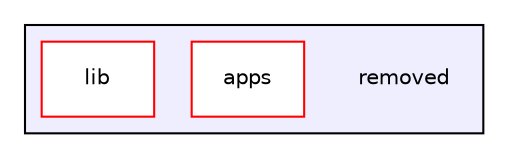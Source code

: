 digraph "removed" {
  compound=true
  node [ fontsize="10", fontname="Helvetica"];
  edge [ labelfontsize="10", labelfontname="Helvetica"];
  subgraph clusterdir_3b172928f8e7b7940789ea69f767666b {
    graph [ bgcolor="#eeeeff", pencolor="black", label="" URL="dir_3b172928f8e7b7940789ea69f767666b.html"];
    dir_3b172928f8e7b7940789ea69f767666b [shape=plaintext label="removed"];
    dir_188d85ae8653fe09e3113cb286086d0e [shape=box label="apps" color="red" fillcolor="white" style="filled" URL="dir_188d85ae8653fe09e3113cb286086d0e.html"];
    dir_71b9bb2bc081d1cc57a33c8a109a0398 [shape=box label="lib" color="red" fillcolor="white" style="filled" URL="dir_71b9bb2bc081d1cc57a33c8a109a0398.html"];
  }
}
